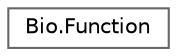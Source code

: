 digraph "Graphical Class Hierarchy"
{
 // LATEX_PDF_SIZE
  bgcolor="transparent";
  edge [fontname=Helvetica,fontsize=10,labelfontname=Helvetica,labelfontsize=10];
  node [fontname=Helvetica,fontsize=10,shape=box,height=0.2,width=0.4];
  rankdir="LR";
  Node0 [label="Bio.Function",height=0.2,width=0.4,color="grey40", fillcolor="white", style="filled",URL="$class_bio_1_1_function.html",tooltip=" "];
}
